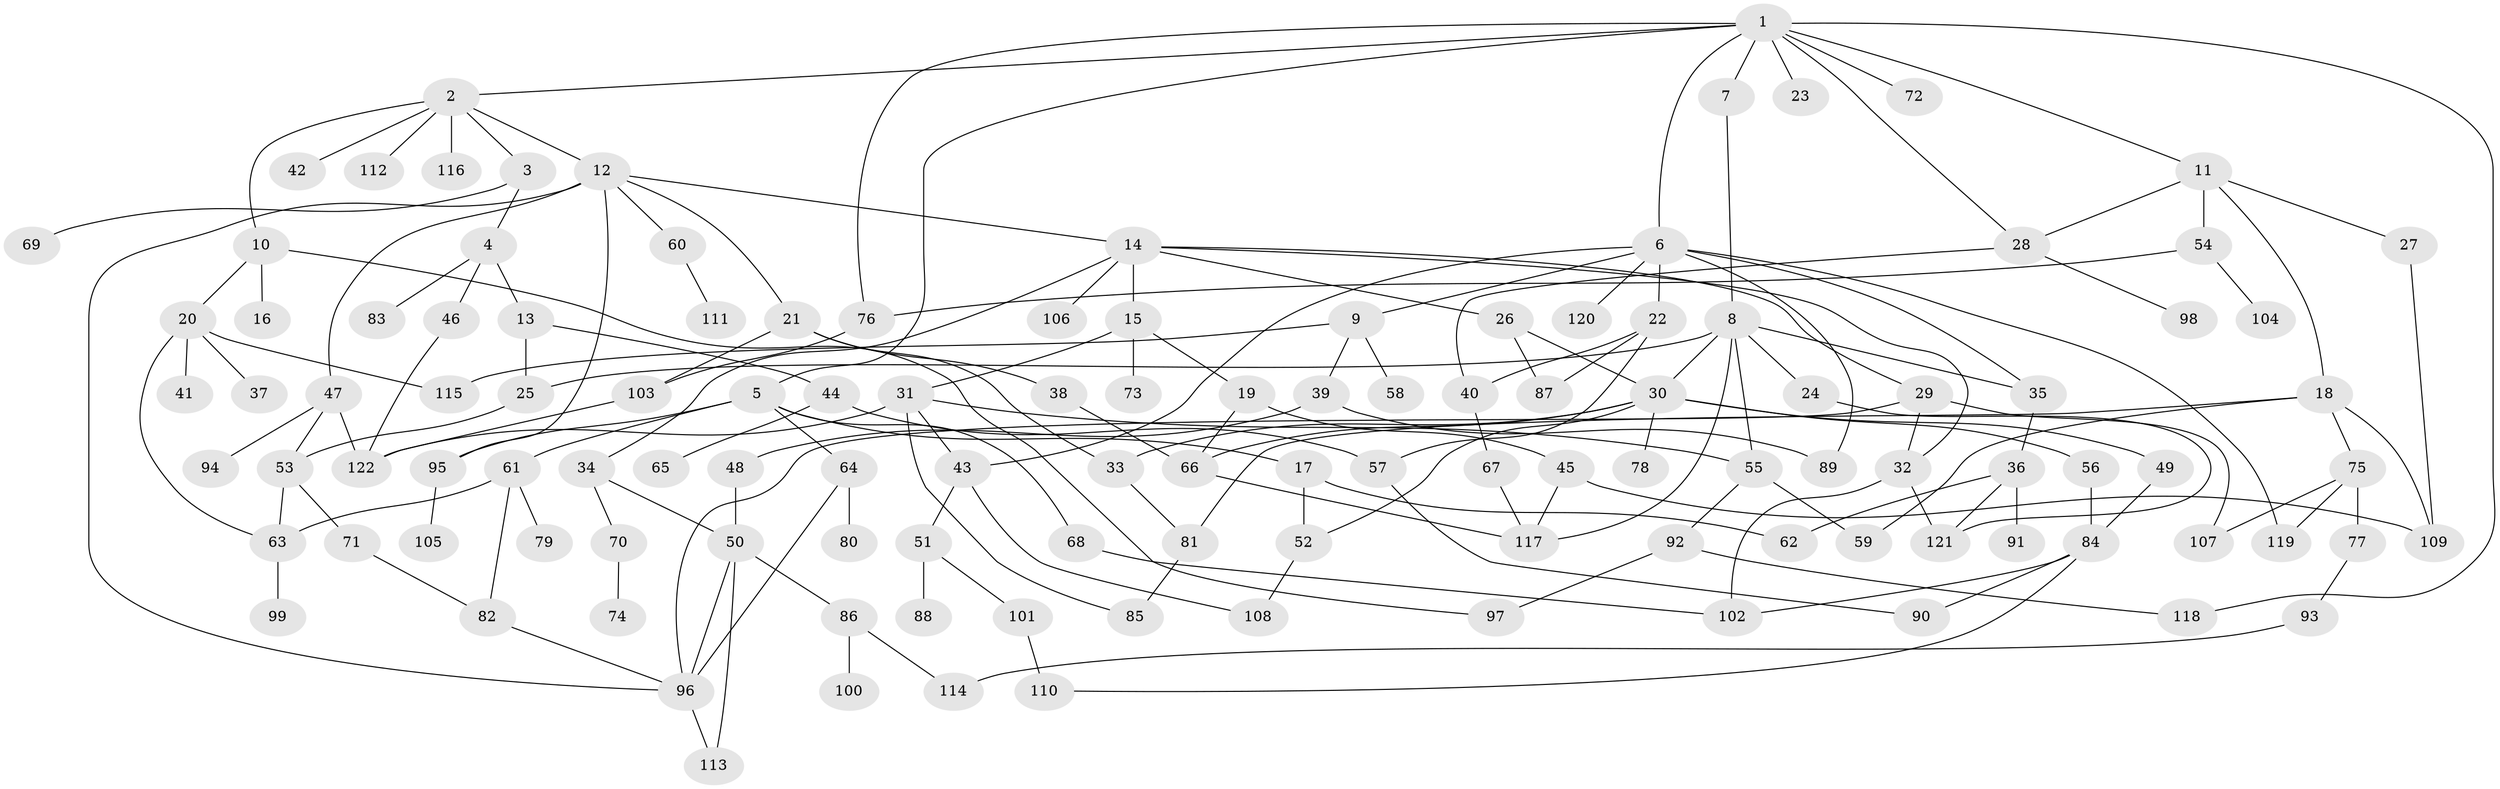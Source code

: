 // coarse degree distribution, {11: 0.012658227848101266, 8: 0.0379746835443038, 4: 0.13924050632911392, 7: 0.05063291139240506, 5: 0.06329113924050633, 3: 0.20253164556962025, 10: 0.012658227848101266, 6: 0.0379746835443038, 1: 0.22784810126582278, 2: 0.21518987341772153}
// Generated by graph-tools (version 1.1) at 2025/41/03/06/25 10:41:27]
// undirected, 122 vertices, 175 edges
graph export_dot {
graph [start="1"]
  node [color=gray90,style=filled];
  1;
  2;
  3;
  4;
  5;
  6;
  7;
  8;
  9;
  10;
  11;
  12;
  13;
  14;
  15;
  16;
  17;
  18;
  19;
  20;
  21;
  22;
  23;
  24;
  25;
  26;
  27;
  28;
  29;
  30;
  31;
  32;
  33;
  34;
  35;
  36;
  37;
  38;
  39;
  40;
  41;
  42;
  43;
  44;
  45;
  46;
  47;
  48;
  49;
  50;
  51;
  52;
  53;
  54;
  55;
  56;
  57;
  58;
  59;
  60;
  61;
  62;
  63;
  64;
  65;
  66;
  67;
  68;
  69;
  70;
  71;
  72;
  73;
  74;
  75;
  76;
  77;
  78;
  79;
  80;
  81;
  82;
  83;
  84;
  85;
  86;
  87;
  88;
  89;
  90;
  91;
  92;
  93;
  94;
  95;
  96;
  97;
  98;
  99;
  100;
  101;
  102;
  103;
  104;
  105;
  106;
  107;
  108;
  109;
  110;
  111;
  112;
  113;
  114;
  115;
  116;
  117;
  118;
  119;
  120;
  121;
  122;
  1 -- 2;
  1 -- 5;
  1 -- 6;
  1 -- 7;
  1 -- 11;
  1 -- 23;
  1 -- 72;
  1 -- 118;
  1 -- 76;
  1 -- 28;
  2 -- 3;
  2 -- 10;
  2 -- 12;
  2 -- 42;
  2 -- 112;
  2 -- 116;
  3 -- 4;
  3 -- 69;
  4 -- 13;
  4 -- 46;
  4 -- 83;
  5 -- 17;
  5 -- 61;
  5 -- 64;
  5 -- 68;
  5 -- 95;
  6 -- 9;
  6 -- 22;
  6 -- 35;
  6 -- 43;
  6 -- 89;
  6 -- 119;
  6 -- 120;
  7 -- 8;
  8 -- 24;
  8 -- 25;
  8 -- 55;
  8 -- 117;
  8 -- 30;
  8 -- 35;
  9 -- 39;
  9 -- 58;
  9 -- 115;
  10 -- 16;
  10 -- 20;
  10 -- 97;
  11 -- 18;
  11 -- 27;
  11 -- 28;
  11 -- 54;
  12 -- 14;
  12 -- 21;
  12 -- 47;
  12 -- 60;
  12 -- 95;
  12 -- 96;
  13 -- 44;
  13 -- 25;
  14 -- 15;
  14 -- 26;
  14 -- 29;
  14 -- 32;
  14 -- 34;
  14 -- 106;
  15 -- 19;
  15 -- 31;
  15 -- 73;
  17 -- 52;
  17 -- 62;
  18 -- 59;
  18 -- 75;
  18 -- 109;
  18 -- 81;
  19 -- 45;
  19 -- 66;
  20 -- 37;
  20 -- 41;
  20 -- 63;
  20 -- 115;
  21 -- 38;
  21 -- 103;
  21 -- 33;
  22 -- 57;
  22 -- 87;
  22 -- 40;
  24 -- 121;
  25 -- 53;
  26 -- 30;
  26 -- 87;
  27 -- 109;
  28 -- 40;
  28 -- 98;
  29 -- 107;
  29 -- 96;
  29 -- 32;
  30 -- 33;
  30 -- 49;
  30 -- 56;
  30 -- 66;
  30 -- 78;
  30 -- 52;
  31 -- 55;
  31 -- 85;
  31 -- 43;
  31 -- 122;
  32 -- 102;
  32 -- 121;
  33 -- 81;
  34 -- 50;
  34 -- 70;
  35 -- 36;
  36 -- 91;
  36 -- 121;
  36 -- 62;
  38 -- 66;
  39 -- 48;
  39 -- 89;
  40 -- 67;
  43 -- 51;
  43 -- 108;
  44 -- 65;
  44 -- 57;
  45 -- 109;
  45 -- 117;
  46 -- 122;
  47 -- 53;
  47 -- 94;
  47 -- 122;
  48 -- 50;
  49 -- 84;
  50 -- 86;
  50 -- 96;
  50 -- 113;
  51 -- 88;
  51 -- 101;
  52 -- 108;
  53 -- 71;
  53 -- 63;
  54 -- 76;
  54 -- 104;
  55 -- 92;
  55 -- 59;
  56 -- 84;
  57 -- 90;
  60 -- 111;
  61 -- 79;
  61 -- 82;
  61 -- 63;
  63 -- 99;
  64 -- 80;
  64 -- 96;
  66 -- 117;
  67 -- 117;
  68 -- 102;
  70 -- 74;
  71 -- 82;
  75 -- 77;
  75 -- 107;
  75 -- 119;
  76 -- 103;
  77 -- 93;
  81 -- 85;
  82 -- 96;
  84 -- 90;
  84 -- 110;
  84 -- 102;
  86 -- 100;
  86 -- 114;
  92 -- 118;
  92 -- 97;
  93 -- 114;
  95 -- 105;
  96 -- 113;
  101 -- 110;
  103 -- 122;
}
